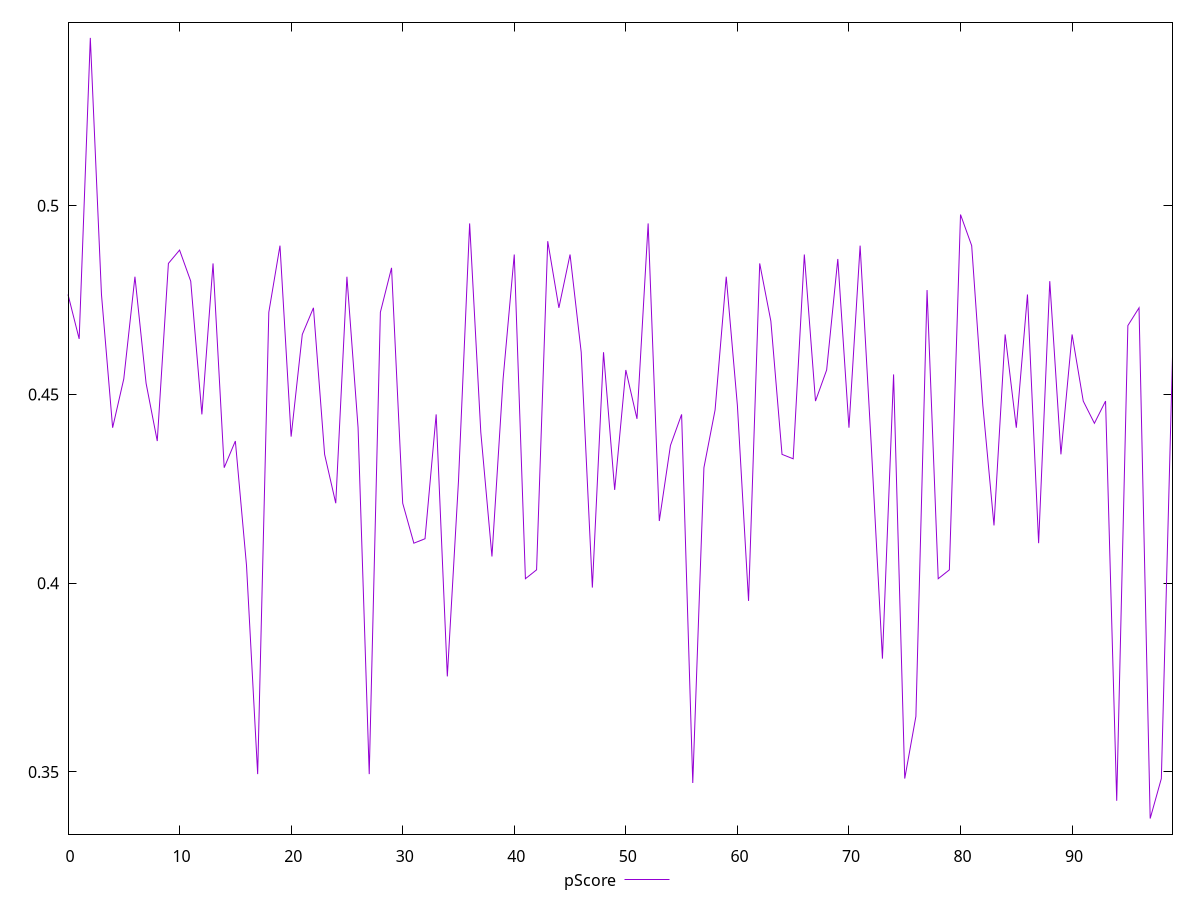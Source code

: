 reset

$pScore <<EOF
0 0.4764705882352941
1 0.4647058823529412
2 0.5444444444444445
3 0.4764705882352941
4 0.4411764705882353
5 0.4541176470588235
6 0.4811764705882353
7 0.45294117647058824
8 0.4376470588235294
9 0.48470588235294115
10 0.48823529411764705
11 0.48
12 0.4447058823529412
13 0.48470588235294115
14 0.43058823529411766
15 0.4376470588235294
16 0.4047058823529412
17 0.3494117647058823
18 0.4717647058823529
19 0.4894117647058824
20 0.4388235294117647
21 0.46588235294117647
22 0.47294117647058825
23 0.4341176470588235
24 0.42117647058823526
25 0.4811764705882353
26 0.4411764705882353
27 0.3494117647058823
28 0.4717647058823529
29 0.4835294117647059
30 0.42117647058823526
31 0.41058823529411764
32 0.4117647058823529
33 0.4447058823529412
34 0.37529411764705883
35 0.42705882352941177
36 0.49529411764705883
37 0.44
38 0.40705882352941175
39 0.4541176470588235
40 0.48705882352941177
41 0.4011764705882353
42 0.4035294117647059
43 0.49058823529411766
44 0.47294117647058825
45 0.48705882352941177
46 0.4611764705882353
47 0.3988235294117647
48 0.4611764705882353
49 0.42470588235294116
50 0.45647058823529413
51 0.4435294117647059
52 0.49529411764705883
53 0.41647058823529415
54 0.4364705882352941
55 0.4447058823529412
56 0.34705882352941175
57 0.43058823529411766
58 0.44588235294117645
59 0.4811764705882353
60 0.4470588235294118
61 0.3952941176470588
62 0.48470588235294115
63 0.46941176470588236
64 0.4341176470588235
65 0.4329411764705882
66 0.48705882352941177
67 0.44823529411764707
68 0.45647058823529413
69 0.4858823529411765
70 0.4411764705882353
71 0.4894117647058824
72 0.4364705882352941
73 0.38
74 0.45529411764705885
75 0.3482352941176471
76 0.3647058823529412
77 0.4776470588235294
78 0.4011764705882353
79 0.4035294117647059
80 0.4976470588235294
81 0.4894117647058824
82 0.4470588235294118
83 0.4152941176470588
84 0.46588235294117647
85 0.4411764705882353
86 0.4764705882352941
87 0.41058823529411764
88 0.48
89 0.4341176470588235
90 0.46588235294117647
91 0.44823529411764707
92 0.4423529411764706
93 0.44823529411764707
94 0.3423529411764706
95 0.4682352941176471
96 0.47294117647058825
97 0.3376470588235294
98 0.3482352941176471
99 0.46
EOF

set key outside below
set xrange [0:99]
set yrange [0.3335111111111111:0.5485803921568628]
set trange [0.3335111111111111:0.5485803921568628]
set terminal svg size 640, 500 enhanced background rgb 'white'
set output "reports/report_00027_2021-02-24T12-40-31.850Z/uses-http2/samples/agenda/pScore/values.svg"

plot $pScore title "pScore" with line

reset
